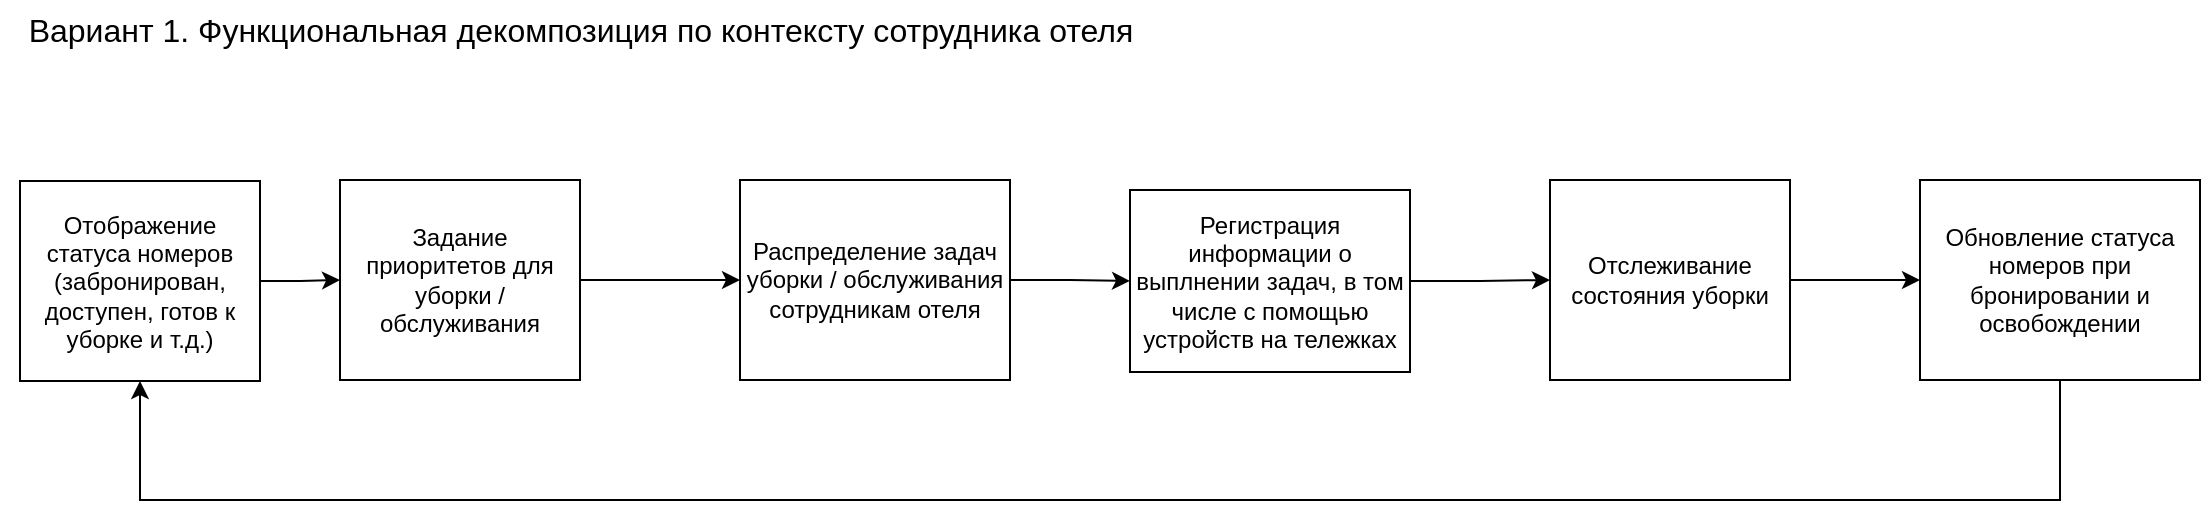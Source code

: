 <mxfile version="21.6.8" type="device">
  <diagram id="prtHgNgQTEPvFCAcTncT" name="Page-1">
    <mxGraphModel dx="996" dy="549" grid="1" gridSize="10" guides="1" tooltips="1" connect="1" arrows="1" fold="1" page="1" pageScale="1" pageWidth="827" pageHeight="1169" math="0" shadow="0">
      <root>
        <mxCell id="0" />
        <mxCell id="1" parent="0" />
        <mxCell id="DRkb4xvNVB38JwlxhEwW-27" style="edgeStyle=orthogonalEdgeStyle;rounded=0;orthogonalLoop=1;jettySize=auto;html=1;entryX=0;entryY=0.5;entryDx=0;entryDy=0;" parent="1" source="DRkb4xvNVB38JwlxhEwW-23" target="DRkb4xvNVB38JwlxhEwW-24" edge="1">
          <mxGeometry relative="1" as="geometry" />
        </mxCell>
        <mxCell id="DRkb4xvNVB38JwlxhEwW-23" value="Задание приоритетов для уборки / обслуживания" style="whiteSpace=wrap;html=1;" parent="1" vertex="1">
          <mxGeometry x="180" y="100" width="120" height="100" as="geometry" />
        </mxCell>
        <mxCell id="DRkb4xvNVB38JwlxhEwW-29" style="edgeStyle=orthogonalEdgeStyle;rounded=0;orthogonalLoop=1;jettySize=auto;html=1;exitX=1;exitY=0.5;exitDx=0;exitDy=0;entryX=0;entryY=0.5;entryDx=0;entryDy=0;" parent="1" source="DRkb4xvNVB38JwlxhEwW-24" target="DRkb4xvNVB38JwlxhEwW-25" edge="1">
          <mxGeometry relative="1" as="geometry" />
        </mxCell>
        <mxCell id="DRkb4xvNVB38JwlxhEwW-24" value="Распределение задач уборки / обслуживания сотрудникам отеля" style="whiteSpace=wrap;html=1;" parent="1" vertex="1">
          <mxGeometry x="380" y="100" width="135" height="100" as="geometry" />
        </mxCell>
        <mxCell id="DRkb4xvNVB38JwlxhEwW-30" style="edgeStyle=orthogonalEdgeStyle;rounded=0;orthogonalLoop=1;jettySize=auto;html=1;entryX=0;entryY=0.5;entryDx=0;entryDy=0;" parent="1" source="DRkb4xvNVB38JwlxhEwW-25" target="DRkb4xvNVB38JwlxhEwW-26" edge="1">
          <mxGeometry relative="1" as="geometry" />
        </mxCell>
        <mxCell id="DRkb4xvNVB38JwlxhEwW-25" value="Регистрация информации о выплнении задач, в том числе с помощью устройств на тележках" style="whiteSpace=wrap;html=1;" parent="1" vertex="1">
          <mxGeometry x="575" y="105" width="140" height="91" as="geometry" />
        </mxCell>
        <mxCell id="2id68_PSKFcHmmpQr6IG-3" value="" style="edgeStyle=orthogonalEdgeStyle;rounded=0;orthogonalLoop=1;jettySize=auto;html=1;" edge="1" parent="1" source="DRkb4xvNVB38JwlxhEwW-26" target="viFNbDLytNFpetLnt_BZ-17">
          <mxGeometry relative="1" as="geometry" />
        </mxCell>
        <mxCell id="DRkb4xvNVB38JwlxhEwW-26" value="Отслеживание состояния уборки" style="whiteSpace=wrap;html=1;" parent="1" vertex="1">
          <mxGeometry x="785" y="100" width="120" height="100" as="geometry" />
        </mxCell>
        <mxCell id="viFNbDLytNFpetLnt_BZ-14" value="Вариант 1. Функциональная декомпозиция по контексту сотрудника отеля" style="text;html=1;align=center;verticalAlign=middle;resizable=0;points=[];autosize=1;strokeColor=none;fillColor=none;fontSize=16;" parent="1" vertex="1">
          <mxGeometry x="10" y="10" width="580" height="30" as="geometry" />
        </mxCell>
        <mxCell id="2id68_PSKFcHmmpQr6IG-2" value="" style="edgeStyle=orthogonalEdgeStyle;rounded=0;orthogonalLoop=1;jettySize=auto;html=1;" edge="1" parent="1" source="viFNbDLytNFpetLnt_BZ-16" target="DRkb4xvNVB38JwlxhEwW-23">
          <mxGeometry relative="1" as="geometry" />
        </mxCell>
        <mxCell id="viFNbDLytNFpetLnt_BZ-16" value="Отображение статуса номеров (забронирован, доступен, готов к уборке и т.д.)" style="whiteSpace=wrap;html=1;" parent="1" vertex="1">
          <mxGeometry x="20" y="100.5" width="120" height="100" as="geometry" />
        </mxCell>
        <mxCell id="viFNbDLytNFpetLnt_BZ-20" style="edgeStyle=orthogonalEdgeStyle;rounded=0;orthogonalLoop=1;jettySize=auto;html=1;entryX=0.5;entryY=1;entryDx=0;entryDy=0;" parent="1" source="viFNbDLytNFpetLnt_BZ-17" target="viFNbDLytNFpetLnt_BZ-16" edge="1">
          <mxGeometry relative="1" as="geometry">
            <Array as="points">
              <mxPoint x="1040" y="260" />
              <mxPoint x="80" y="260" />
            </Array>
          </mxGeometry>
        </mxCell>
        <mxCell id="viFNbDLytNFpetLnt_BZ-17" value="Обновление статуса номеров при бронировании и освобождении" style="whiteSpace=wrap;html=1;" parent="1" vertex="1">
          <mxGeometry x="970" y="100" width="140" height="100" as="geometry" />
        </mxCell>
      </root>
    </mxGraphModel>
  </diagram>
</mxfile>
